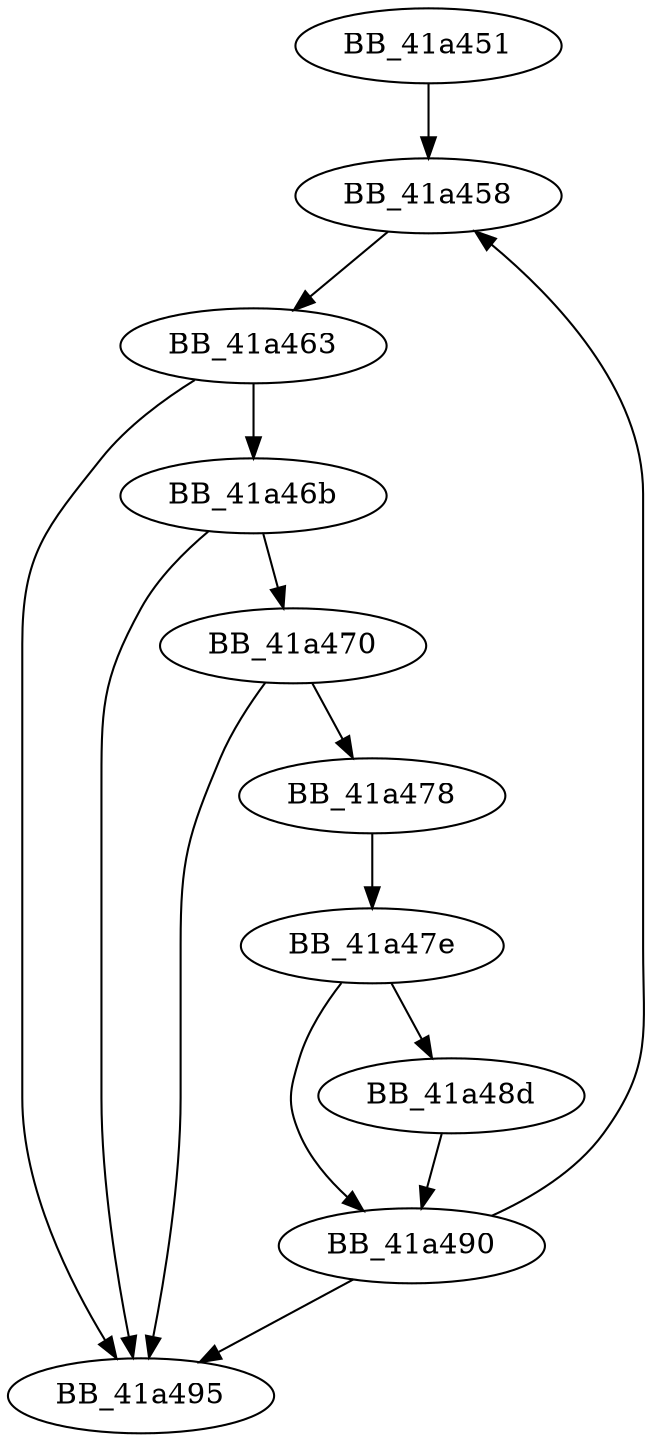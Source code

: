 DiGraph __realloc_crt{
BB_41a451->BB_41a458
BB_41a458->BB_41a463
BB_41a463->BB_41a46b
BB_41a463->BB_41a495
BB_41a46b->BB_41a470
BB_41a46b->BB_41a495
BB_41a470->BB_41a478
BB_41a470->BB_41a495
BB_41a478->BB_41a47e
BB_41a47e->BB_41a48d
BB_41a47e->BB_41a490
BB_41a48d->BB_41a490
BB_41a490->BB_41a458
BB_41a490->BB_41a495
}
